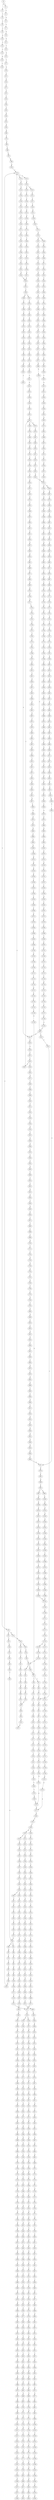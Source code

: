 strict digraph  {
	S0 -> S1 [ label = C ];
	S0 -> S2 [ label = G ];
	S1 -> S3 [ label = T ];
	S2 -> S4 [ label = T ];
	S3 -> S5 [ label = G ];
	S4 -> S6 [ label = C ];
	S5 -> S7 [ label = T ];
	S6 -> S8 [ label = C ];
	S7 -> S9 [ label = A ];
	S8 -> S10 [ label = G ];
	S9 -> S11 [ label = A ];
	S10 -> S12 [ label = T ];
	S11 -> S13 [ label = C ];
	S12 -> S14 [ label = C ];
	S13 -> S15 [ label = A ];
	S14 -> S16 [ label = A ];
	S15 -> S17 [ label = C ];
	S16 -> S18 [ label = C ];
	S17 -> S19 [ label = A ];
	S18 -> S20 [ label = C ];
	S19 -> S21 [ label = C ];
	S20 -> S22 [ label = C ];
	S20 -> S23 [ label = G ];
	S21 -> S24 [ label = G ];
	S22 -> S25 [ label = T ];
	S23 -> S26 [ label = A ];
	S24 -> S27 [ label = C ];
	S25 -> S28 [ label = G ];
	S26 -> S29 [ label = A ];
	S26 -> S30 [ label = G ];
	S27 -> S31 [ label = T ];
	S28 -> S32 [ label = T ];
	S29 -> S33 [ label = T ];
	S30 -> S34 [ label = T ];
	S31 -> S35 [ label = C ];
	S32 -> S36 [ label = C ];
	S33 -> S37 [ label = C ];
	S34 -> S38 [ label = C ];
	S35 -> S39 [ label = C ];
	S36 -> S40 [ label = C ];
	S37 -> S41 [ label = C ];
	S38 -> S42 [ label = C ];
	S39 -> S43 [ label = T ];
	S40 -> S44 [ label = T ];
	S41 -> S45 [ label = T ];
	S42 -> S46 [ label = A ];
	S42 -> S47 [ label = T ];
	S43 -> S48 [ label = A ];
	S44 -> S49 [ label = T ];
	S45 -> S50 [ label = C ];
	S46 -> S51 [ label = G ];
	S47 -> S52 [ label = C ];
	S48 -> S53 [ label = G ];
	S49 -> S54 [ label = G ];
	S50 -> S55 [ label = G ];
	S51 -> S56 [ label = T ];
	S51 -> S57 [ label = C ];
	S52 -> S58 [ label = G ];
	S53 -> S59 [ label = A ];
	S54 -> S60 [ label = A ];
	S54 -> S61 [ label = T ];
	S55 -> S62 [ label = A ];
	S56 -> S63 [ label = A ];
	S57 -> S64 [ label = T ];
	S58 -> S65 [ label = A ];
	S59 -> S66 [ label = A ];
	S60 -> S67 [ label = A ];
	S61 -> S68 [ label = A ];
	S62 -> S69 [ label = A ];
	S63 -> S70 [ label = G ];
	S64 -> S71 [ label = T ];
	S65 -> S72 [ label = A ];
	S66 -> S73 [ label = C ];
	S67 -> S74 [ label = C ];
	S68 -> S75 [ label = G ];
	S69 -> S76 [ label = C ];
	S70 -> S77 [ label = G ];
	S71 -> S78 [ label = C ];
	S72 -> S79 [ label = C ];
	S73 -> S80 [ label = T ];
	S74 -> S81 [ label = T ];
	S75 -> S82 [ label = G ];
	S76 -> S83 [ label = T ];
	S77 -> S84 [ label = G ];
	S78 -> S85 [ label = A ];
	S79 -> S83 [ label = T ];
	S80 -> S86 [ label = T ];
	S81 -> S87 [ label = T ];
	S82 -> S88 [ label = A ];
	S83 -> S89 [ label = T ];
	S84 -> S90 [ label = T ];
	S85 -> S91 [ label = C ];
	S86 -> S92 [ label = C ];
	S87 -> S93 [ label = C ];
	S88 -> S94 [ label = G ];
	S89 -> S95 [ label = C ];
	S90 -> S96 [ label = C ];
	S91 -> S97 [ label = G ];
	S92 -> S98 [ label = A ];
	S93 -> S99 [ label = A ];
	S94 -> S100 [ label = A ];
	S95 -> S101 [ label = A ];
	S96 -> S102 [ label = A ];
	S97 -> S103 [ label = C ];
	S98 -> S104 [ label = A ];
	S99 -> S105 [ label = A ];
	S100 -> S106 [ label = G ];
	S101 -> S107 [ label = A ];
	S102 -> S108 [ label = C ];
	S103 -> S109 [ label = C ];
	S104 -> S110 [ label = C ];
	S105 -> S110 [ label = C ];
	S106 -> S111 [ label = G ];
	S107 -> S110 [ label = C ];
	S108 -> S112 [ label = T ];
	S109 -> S113 [ label = C ];
	S110 -> S114 [ label = C ];
	S110 -> S115 [ label = T ];
	S111 -> S116 [ label = T ];
	S112 -> S117 [ label = C ];
	S113 -> S118 [ label = T ];
	S114 -> S119 [ label = G ];
	S115 -> S120 [ label = G ];
	S116 -> S121 [ label = C ];
	S117 -> S122 [ label = G ];
	S118 -> S123 [ label = T ];
	S119 -> S124 [ label = G ];
	S120 -> S125 [ label = G ];
	S120 -> S126 [ label = C ];
	S121 -> S127 [ label = C ];
	S122 -> S128 [ label = C ];
	S123 -> S129 [ label = C ];
	S124 -> S130 [ label = C ];
	S125 -> S131 [ label = C ];
	S126 -> S132 [ label = C ];
	S127 -> S133 [ label = C ];
	S128 -> S134 [ label = T ];
	S129 -> S135 [ label = A ];
	S130 -> S136 [ label = C ];
	S131 -> S137 [ label = C ];
	S132 -> S138 [ label = C ];
	S133 -> S139 [ label = A ];
	S133 -> S140 [ label = G ];
	S134 -> S141 [ label = T ];
	S135 -> S142 [ label = T ];
	S136 -> S143 [ label = C ];
	S137 -> S144 [ label = C ];
	S138 -> S145 [ label = T ];
	S139 -> S146 [ label = G ];
	S140 -> S147 [ label = G ];
	S141 -> S148 [ label = C ];
	S142 -> S149 [ label = C ];
	S143 -> S150 [ label = A ];
	S144 -> S151 [ label = A ];
	S145 -> S152 [ label = A ];
	S146 -> S153 [ label = A ];
	S147 -> S154 [ label = A ];
	S148 -> S155 [ label = A ];
	S149 -> S156 [ label = C ];
	S150 -> S157 [ label = G ];
	S151 -> S158 [ label = G ];
	S152 -> S159 [ label = G ];
	S153 -> S160 [ label = G ];
	S154 -> S161 [ label = G ];
	S155 -> S162 [ label = T ];
	S156 -> S163 [ label = A ];
	S157 -> S164 [ label = T ];
	S158 -> S165 [ label = G ];
	S159 -> S166 [ label = G ];
	S160 -> S167 [ label = C ];
	S161 -> S168 [ label = G ];
	S162 -> S169 [ label = C ];
	S163 -> S170 [ label = G ];
	S164 -> S171 [ label = T ];
	S165 -> S172 [ label = T ];
	S166 -> S173 [ label = T ];
	S167 -> S174 [ label = C ];
	S168 -> S175 [ label = C ];
	S169 -> S176 [ label = C ];
	S170 -> S177 [ label = A ];
	S171 -> S178 [ label = G ];
	S172 -> S179 [ label = G ];
	S173 -> S180 [ label = G ];
	S174 -> S181 [ label = A ];
	S175 -> S182 [ label = G ];
	S176 -> S183 [ label = A ];
	S177 -> S184 [ label = A ];
	S178 -> S185 [ label = T ];
	S179 -> S186 [ label = C ];
	S179 -> S187 [ label = G ];
	S180 -> S188 [ label = T ];
	S181 -> S189 [ label = C ];
	S182 -> S190 [ label = T ];
	S183 -> S170 [ label = G ];
	S184 -> S191 [ label = C ];
	S185 -> S192 [ label = G ];
	S186 -> S193 [ label = G ];
	S187 -> S194 [ label = G ];
	S188 -> S195 [ label = G ];
	S189 -> S196 [ label = G ];
	S190 -> S197 [ label = G ];
	S191 -> S198 [ label = C ];
	S192 -> S199 [ label = C ];
	S193 -> S200 [ label = C ];
	S194 -> S201 [ label = C ];
	S195 -> S202 [ label = C ];
	S196 -> S203 [ label = G ];
	S197 -> S204 [ label = G ];
	S198 -> S205 [ label = A ];
	S198 -> S206 [ label = G ];
	S199 -> S207 [ label = G ];
	S200 -> S208 [ label = G ];
	S201 -> S209 [ label = T ];
	S202 -> S210 [ label = G ];
	S203 -> S211 [ label = T ];
	S204 -> S212 [ label = T ];
	S205 -> S213 [ label = G ];
	S205 -> S214 [ label = C ];
	S206 -> S215 [ label = G ];
	S207 -> S216 [ label = T ];
	S208 -> S217 [ label = T ];
	S209 -> S218 [ label = T ];
	S210 -> S219 [ label = T ];
	S211 -> S220 [ label = T ];
	S212 -> S221 [ label = A ];
	S213 -> S222 [ label = A ];
	S214 -> S223 [ label = C ];
	S215 -> S224 [ label = A ];
	S216 -> S225 [ label = C ];
	S217 -> S226 [ label = C ];
	S218 -> S227 [ label = C ];
	S219 -> S228 [ label = C ];
	S220 -> S229 [ label = A ];
	S221 -> S230 [ label = T ];
	S222 -> S231 [ label = C ];
	S223 -> S232 [ label = A ];
	S224 -> S233 [ label = C ];
	S225 -> S234 [ label = G ];
	S226 -> S235 [ label = G ];
	S227 -> S236 [ label = G ];
	S228 -> S237 [ label = G ];
	S229 -> S238 [ label = C ];
	S230 -> S239 [ label = G ];
	S231 -> S240 [ label = T ];
	S232 -> S241 [ label = C ];
	S233 -> S242 [ label = G ];
	S234 -> S243 [ label = A ];
	S235 -> S244 [ label = T ];
	S236 -> S245 [ label = A ];
	S237 -> S243 [ label = A ];
	S238 -> S246 [ label = T ];
	S239 -> S247 [ label = A ];
	S240 -> S248 [ label = C ];
	S241 -> S249 [ label = C ];
	S242 -> S250 [ label = C ];
	S243 -> S251 [ label = A ];
	S244 -> S252 [ label = G ];
	S245 -> S253 [ label = A ];
	S246 -> S254 [ label = G ];
	S247 -> S255 [ label = G ];
	S248 -> S256 [ label = C ];
	S249 -> S257 [ label = C ];
	S250 -> S258 [ label = C ];
	S251 -> S259 [ label = C ];
	S252 -> S260 [ label = C ];
	S253 -> S261 [ label = C ];
	S254 -> S262 [ label = C ];
	S255 -> S263 [ label = C ];
	S256 -> S264 [ label = C ];
	S257 -> S265 [ label = C ];
	S258 -> S266 [ label = C ];
	S259 -> S267 [ label = C ];
	S259 -> S268 [ label = A ];
	S260 -> S269 [ label = A ];
	S261 -> S270 [ label = A ];
	S262 -> S271 [ label = A ];
	S263 -> S272 [ label = G ];
	S264 -> S273 [ label = A ];
	S265 -> S274 [ label = T ];
	S266 -> S275 [ label = A ];
	S267 -> S276 [ label = T ];
	S268 -> S277 [ label = C ];
	S269 -> S278 [ label = T ];
	S270 -> S279 [ label = C ];
	S271 -> S280 [ label = G ];
	S272 -> S281 [ label = G ];
	S273 -> S282 [ label = T ];
	S274 -> S283 [ label = T ];
	S275 -> S284 [ label = T ];
	S276 -> S285 [ label = T ];
	S277 -> S286 [ label = C ];
	S278 -> S287 [ label = C ];
	S279 -> S288 [ label = G ];
	S280 -> S289 [ label = A ];
	S281 -> S290 [ label = T ];
	S282 -> S291 [ label = C ];
	S283 -> S292 [ label = C ];
	S284 -> S293 [ label = C ];
	S285 -> S294 [ label = C ];
	S286 -> S295 [ label = C ];
	S287 -> S296 [ label = C ];
	S288 -> S297 [ label = C ];
	S289 -> S298 [ label = C ];
	S290 -> S299 [ label = C ];
	S291 -> S300 [ label = T ];
	S292 -> S301 [ label = C ];
	S292 -> S302 [ label = G ];
	S293 -> S303 [ label = G ];
	S294 -> S304 [ label = G ];
	S295 -> S305 [ label = G ];
	S296 -> S306 [ label = G ];
	S297 -> S307 [ label = G ];
	S298 -> S308 [ label = G ];
	S299 -> S309 [ label = G ];
	S300 -> S310 [ label = G ];
	S301 -> S311 [ label = T ];
	S302 -> S312 [ label = A ];
	S303 -> S313 [ label = T ];
	S304 -> S314 [ label = T ];
	S305 -> S315 [ label = T ];
	S306 -> S316 [ label = C ];
	S307 -> S317 [ label = C ];
	S308 -> S318 [ label = G ];
	S309 -> S319 [ label = C ];
	S310 -> S320 [ label = C ];
	S311 -> S321 [ label = G ];
	S312 -> S322 [ label = T ];
	S313 -> S323 [ label = C ];
	S314 -> S324 [ label = A ];
	S315 -> S325 [ label = A ];
	S316 -> S326 [ label = A ];
	S317 -> S327 [ label = A ];
	S318 -> S328 [ label = A ];
	S319 -> S329 [ label = A ];
	S320 -> S330 [ label = C ];
	S321 -> S331 [ label = T ];
	S322 -> S332 [ label = C ];
	S323 -> S333 [ label = C ];
	S324 -> S334 [ label = C ];
	S325 -> S335 [ label = C ];
	S326 -> S336 [ label = C ];
	S327 -> S337 [ label = C ];
	S328 -> S338 [ label = C ];
	S329 -> S339 [ label = C ];
	S330 -> S340 [ label = A ];
	S331 -> S341 [ label = C ];
	S332 -> S342 [ label = G ];
	S333 -> S343 [ label = T ];
	S334 -> S344 [ label = T ];
	S335 -> S345 [ label = G ];
	S336 -> S346 [ label = G ];
	S337 -> S347 [ label = G ];
	S338 -> S348 [ label = A ];
	S339 -> S349 [ label = G ];
	S340 -> S350 [ label = G ];
	S341 -> S351 [ label = C ];
	S342 -> S352 [ label = T ];
	S343 -> S353 [ label = C ];
	S344 -> S354 [ label = T ];
	S345 -> S355 [ label = T ];
	S346 -> S356 [ label = T ];
	S347 -> S357 [ label = T ];
	S348 -> S358 [ label = C ];
	S349 -> S359 [ label = C ];
	S350 -> S360 [ label = T ];
	S351 -> S361 [ label = T ];
	S352 -> S362 [ label = T ];
	S353 -> S363 [ label = T ];
	S354 -> S364 [ label = C ];
	S355 -> S365 [ label = C ];
	S356 -> S366 [ label = C ];
	S357 -> S367 [ label = C ];
	S358 -> S368 [ label = A ];
	S359 -> S369 [ label = G ];
	S360 -> S370 [ label = C ];
	S361 -> S371 [ label = T ];
	S362 -> S372 [ label = T ];
	S363 -> S373 [ label = T ];
	S364 -> S374 [ label = A ];
	S365 -> S375 [ label = C ];
	S366 -> S376 [ label = G ];
	S367 -> S377 [ label = C ];
	S368 -> S378 [ label = C ];
	S369 -> S379 [ label = C ];
	S370 -> S380 [ label = G ];
	S371 -> S54 [ label = G ];
	S372 -> S381 [ label = G ];
	S373 -> S382 [ label = C ];
	S374 -> S383 [ label = A ];
	S375 -> S384 [ label = A ];
	S376 -> S385 [ label = A ];
	S377 -> S386 [ label = A ];
	S378 -> S387 [ label = C ];
	S379 -> S388 [ label = G ];
	S380 -> S389 [ label = T ];
	S381 -> S390 [ label = T ];
	S382 -> S391 [ label = T ];
	S383 -> S392 [ label = G ];
	S384 -> S393 [ label = G ];
	S385 -> S394 [ label = G ];
	S386 -> S395 [ label = G ];
	S387 -> S396 [ label = T ];
	S388 -> S397 [ label = G ];
	S389 -> S398 [ label = A ];
	S390 -> S399 [ label = A ];
	S391 -> S400 [ label = C ];
	S392 -> S401 [ label = C ];
	S393 -> S402 [ label = C ];
	S394 -> S403 [ label = C ];
	S395 -> S404 [ label = C ];
	S396 -> S405 [ label = C ];
	S397 -> S406 [ label = C ];
	S398 -> S407 [ label = A ];
	S399 -> S408 [ label = G ];
	S400 -> S409 [ label = G ];
	S401 -> S410 [ label = G ];
	S402 -> S411 [ label = G ];
	S403 -> S412 [ label = G ];
	S404 -> S413 [ label = T ];
	S404 -> S411 [ label = G ];
	S405 -> S414 [ label = T ];
	S406 -> S415 [ label = T ];
	S407 -> S416 [ label = G ];
	S408 -> S417 [ label = G ];
	S409 -> S418 [ label = G ];
	S410 -> S419 [ label = A ];
	S411 -> S420 [ label = A ];
	S412 -> S421 [ label = A ];
	S413 -> S422 [ label = T ];
	S414 -> S423 [ label = A ];
	S415 -> S424 [ label = G ];
	S416 -> S425 [ label = A ];
	S417 -> S426 [ label = A ];
	S418 -> S427 [ label = A ];
	S419 -> S428 [ label = G ];
	S420 -> S429 [ label = G ];
	S421 -> S430 [ label = G ];
	S422 -> S78 [ label = C ];
	S423 -> S431 [ label = G ];
	S424 -> S432 [ label = G ];
	S425 -> S433 [ label = C ];
	S426 -> S434 [ label = A ];
	S427 -> S435 [ label = G ];
	S428 -> S436 [ label = T ];
	S429 -> S437 [ label = T ];
	S430 -> S438 [ label = T ];
	S431 -> S439 [ label = A ];
	S432 -> S440 [ label = A ];
	S433 -> S441 [ label = G ];
	S434 -> S442 [ label = A ];
	S435 -> S443 [ label = A ];
	S436 -> S444 [ label = C ];
	S437 -> S445 [ label = C ];
	S438 -> S446 [ label = C ];
	S439 -> S447 [ label = A ];
	S440 -> S448 [ label = A ];
	S441 -> S449 [ label = G ];
	S442 -> S450 [ label = G ];
	S443 -> S451 [ label = G ];
	S444 -> S452 [ label = C ];
	S445 -> S453 [ label = C ];
	S445 -> S454 [ label = T ];
	S446 -> S455 [ label = G ];
	S447 -> S456 [ label = C ];
	S448 -> S457 [ label = T ];
	S449 -> S458 [ label = C ];
	S450 -> S459 [ label = G ];
	S451 -> S460 [ label = G ];
	S452 -> S461 [ label = C ];
	S453 -> S461 [ label = C ];
	S454 -> S462 [ label = C ];
	S455 -> S463 [ label = A ];
	S456 -> S464 [ label = G ];
	S457 -> S465 [ label = G ];
	S458 -> S466 [ label = T ];
	S459 -> S467 [ label = T ];
	S460 -> S468 [ label = T ];
	S461 -> S469 [ label = T ];
	S461 -> S470 [ label = G ];
	S462 -> S471 [ label = G ];
	S463 -> S472 [ label = A ];
	S464 -> S473 [ label = A ];
	S465 -> S474 [ label = G ];
	S466 -> S475 [ label = C ];
	S467 -> S476 [ label = C ];
	S468 -> S477 [ label = C ];
	S469 -> S478 [ label = C ];
	S470 -> S479 [ label = C ];
	S471 -> S480 [ label = T ];
	S472 -> S481 [ label = C ];
	S473 -> S482 [ label = G ];
	S474 -> S483 [ label = G ];
	S475 -> S484 [ label = T ];
	S476 -> S485 [ label = C ];
	S477 -> S127 [ label = C ];
	S478 -> S486 [ label = C ];
	S479 -> S487 [ label = C ];
	S480 -> S488 [ label = C ];
	S481 -> S489 [ label = C ];
	S482 -> S490 [ label = G ];
	S483 -> S491 [ label = G ];
	S484 -> S492 [ label = C ];
	S485 -> S493 [ label = C ];
	S486 -> S494 [ label = G ];
	S487 -> S495 [ label = T ];
	S488 -> S496 [ label = T ];
	S489 -> S497 [ label = T ];
	S490 -> S498 [ label = T ];
	S491 -> S499 [ label = T ];
	S492 -> S500 [ label = G ];
	S493 -> S501 [ label = G ];
	S494 -> S502 [ label = G ];
	S495 -> S503 [ label = G ];
	S496 -> S504 [ label = G ];
	S497 -> S505 [ label = G ];
	S498 -> S506 [ label = G ];
	S499 -> S507 [ label = C ];
	S500 -> S508 [ label = A ];
	S501 -> S509 [ label = A ];
	S502 -> S510 [ label = T ];
	S503 -> S511 [ label = T ];
	S504 -> S512 [ label = T ];
	S505 -> S513 [ label = T ];
	S506 -> S514 [ label = T ];
	S507 -> S515 [ label = C ];
	S508 -> S516 [ label = A ];
	S509 -> S517 [ label = A ];
	S510 -> S518 [ label = C ];
	S511 -> S519 [ label = C ];
	S512 -> S520 [ label = T ];
	S513 -> S521 [ label = C ];
	S514 -> S522 [ label = C ];
	S515 -> S523 [ label = G ];
	S516 -> S524 [ label = G ];
	S517 -> S525 [ label = G ];
	S518 -> S526 [ label = T ];
	S519 -> S527 [ label = G ];
	S520 -> S528 [ label = C ];
	S521 -> S529 [ label = G ];
	S522 -> S530 [ label = C ];
	S523 -> S531 [ label = C ];
	S524 -> S532 [ label = T ];
	S525 -> S533 [ label = T ];
	S526 -> S534 [ label = G ];
	S527 -> S535 [ label = C ];
	S528 -> S536 [ label = C ];
	S529 -> S537 [ label = C ];
	S530 -> S538 [ label = C ];
	S531 -> S539 [ label = C ];
	S532 -> S540 [ label = C ];
	S533 -> S541 [ label = C ];
	S534 -> S542 [ label = G ];
	S535 -> S543 [ label = G ];
	S536 -> S544 [ label = G ];
	S537 -> S545 [ label = G ];
	S538 -> S546 [ label = T ];
	S539 -> S547 [ label = G ];
	S540 -> S548 [ label = G ];
	S541 -> S549 [ label = G ];
	S542 -> S550 [ label = A ];
	S543 -> S551 [ label = C ];
	S544 -> S552 [ label = T ];
	S545 -> S551 [ label = C ];
	S546 -> S553 [ label = G ];
	S547 -> S554 [ label = G ];
	S548 -> S555 [ label = C ];
	S549 -> S556 [ label = A ];
	S550 -> S557 [ label = G ];
	S551 -> S558 [ label = G ];
	S551 -> S559 [ label = A ];
	S552 -> S560 [ label = G ];
	S553 -> S561 [ label = T ];
	S554 -> S562 [ label = A ];
	S555 -> S563 [ label = G ];
	S556 -> S564 [ label = G ];
	S557 -> S565 [ label = G ];
	S558 -> S566 [ label = A ];
	S559 -> S567 [ label = A ];
	S560 -> S568 [ label = G ];
	S561 -> S569 [ label = C ];
	S562 -> S570 [ label = A ];
	S563 -> S571 [ label = G ];
	S564 -> S572 [ label = G ];
	S565 -> S573 [ label = G ];
	S566 -> S574 [ label = G ];
	S567 -> S575 [ label = C ];
	S568 -> S576 [ label = C ];
	S569 -> S577 [ label = C ];
	S570 -> S578 [ label = C ];
	S571 -> S579 [ label = C ];
	S572 -> S580 [ label = T ];
	S573 -> S581 [ label = T ];
	S574 -> S582 [ label = C ];
	S575 -> S583 [ label = C ];
	S576 -> S584 [ label = C ];
	S577 -> S585 [ label = T ];
	S578 -> S586 [ label = T ];
	S579 -> S587 [ label = T ];
	S580 -> S588 [ label = A ];
	S581 -> S589 [ label = G ];
	S582 -> S590 [ label = A ];
	S583 -> S591 [ label = C ];
	S584 -> S592 [ label = C ];
	S585 -> S593 [ label = A ];
	S586 -> S594 [ label = G ];
	S587 -> S595 [ label = A ];
	S588 -> S596 [ label = T ];
	S589 -> S597 [ label = T ];
	S590 -> S598 [ label = G ];
	S591 -> S599 [ label = G ];
	S592 -> S600 [ label = G ];
	S593 -> S601 [ label = C ];
	S594 -> S602 [ label = C ];
	S595 -> S603 [ label = T ];
	S596 -> S604 [ label = A ];
	S597 -> S605 [ label = T ];
	S598 -> S606 [ label = T ];
	S599 -> S607 [ label = T ];
	S600 -> S608 [ label = T ];
	S601 -> S609 [ label = T ];
	S602 -> S610 [ label = A ];
	S603 -> S611 [ label = A ];
	S604 -> S612 [ label = A ];
	S605 -> S613 [ label = C ];
	S606 -> S614 [ label = G ];
	S607 -> S615 [ label = A ];
	S608 -> S616 [ label = C ];
	S609 -> S617 [ label = A ];
	S610 -> S618 [ label = A ];
	S611 -> S619 [ label = G ];
	S612 -> S620 [ label = G ];
	S613 -> S621 [ label = C ];
	S614 -> S622 [ label = C ];
	S615 -> S623 [ label = C ];
	S616 -> S624 [ label = C ];
	S617 -> S625 [ label = C ];
	S618 -> S626 [ label = C ];
	S619 -> S627 [ label = T ];
	S620 -> S628 [ label = T ];
	S621 -> S629 [ label = A ];
	S622 -> S630 [ label = A ];
	S623 -> S631 [ label = A ];
	S624 -> S632 [ label = A ];
	S625 -> S633 [ label = C ];
	S626 -> S634 [ label = C ];
	S627 -> S635 [ label = A ];
	S628 -> S636 [ label = C ];
	S629 -> S637 [ label = G ];
	S630 -> S638 [ label = A ];
	S631 -> S639 [ label = G ];
	S632 -> S640 [ label = G ];
	S633 -> S641 [ label = A ];
	S634 -> S642 [ label = A ];
	S635 -> S643 [ label = G ];
	S636 -> S644 [ label = G ];
	S637 -> S645 [ label = C ];
	S638 -> S646 [ label = C ];
	S639 -> S647 [ label = C ];
	S640 -> S648 [ label = T ];
	S641 -> S649 [ label = G ];
	S642 -> S650 [ label = G ];
	S643 -> S651 [ label = C ];
	S644 -> S652 [ label = T ];
	S645 -> S653 [ label = A ];
	S646 -> S654 [ label = A ];
	S647 -> S655 [ label = A ];
	S648 -> S656 [ label = A ];
	S649 -> S657 [ label = G ];
	S650 -> S658 [ label = A ];
	S651 -> S659 [ label = C ];
	S652 -> S660 [ label = G ];
	S653 -> S661 [ label = G ];
	S654 -> S662 [ label = G ];
	S655 -> S663 [ label = G ];
	S656 -> S664 [ label = G ];
	S657 -> S665 [ label = A ];
	S658 -> S666 [ label = A ];
	S659 -> S667 [ label = G ];
	S660 -> S668 [ label = G ];
	S661 -> S669 [ label = A ];
	S662 -> S670 [ label = C ];
	S663 -> S671 [ label = G ];
	S664 -> S672 [ label = C ];
	S665 -> S673 [ label = G ];
	S666 -> S674 [ label = C ];
	S667 -> S675 [ label = A ];
	S668 -> S676 [ label = T ];
	S669 -> S677 [ label = T ];
	S670 -> S678 [ label = T ];
	S671 -> S679 [ label = T ];
	S672 -> S680 [ label = T ];
	S673 -> S681 [ label = A ];
	S674 -> S682 [ label = A ];
	S675 -> S683 [ label = A ];
	S676 -> S684 [ label = A ];
	S677 -> S685 [ label = A ];
	S678 -> S686 [ label = A ];
	S679 -> S687 [ label = G ];
	S680 -> S688 [ label = C ];
	S681 -> S689 [ label = G ];
	S682 -> S690 [ label = G ];
	S683 -> S691 [ label = A ];
	S684 -> S692 [ label = C ];
	S685 -> S693 [ label = A ];
	S686 -> S694 [ label = C ];
	S687 -> S695 [ label = C ];
	S688 -> S696 [ label = C ];
	S689 -> S697 [ label = T ];
	S690 -> S698 [ label = C ];
	S691 -> S699 [ label = C ];
	S692 -> S700 [ label = C ];
	S693 -> S701 [ label = A ];
	S694 -> S702 [ label = G ];
	S695 -> S703 [ label = A ];
	S696 -> S704 [ label = A ];
	S697 -> S705 [ label = C ];
	S698 -> S706 [ label = C ];
	S699 -> S707 [ label = C ];
	S700 -> S708 [ label = G ];
	S701 -> S709 [ label = A ];
	S702 -> S710 [ label = A ];
	S703 -> S711 [ label = C ];
	S704 -> S712 [ label = C ];
	S705 -> S713 [ label = A ];
	S706 -> S714 [ label = G ];
	S707 -> S715 [ label = C ];
	S708 -> S716 [ label = G ];
	S709 -> S717 [ label = A ];
	S710 -> S718 [ label = G ];
	S711 -> S719 [ label = G ];
	S712 -> S720 [ label = C ];
	S713 -> S721 [ label = G ];
	S714 -> S722 [ label = T ];
	S715 -> S723 [ label = C ];
	S716 -> S724 [ label = T ];
	S717 -> S725 [ label = C ];
	S718 -> S726 [ label = A ];
	S719 -> S727 [ label = C ];
	S720 -> S728 [ label = G ];
	S721 -> S729 [ label = G ];
	S722 -> S730 [ label = C ];
	S723 -> S731 [ label = G ];
	S724 -> S732 [ label = G ];
	S725 -> S733 [ label = T ];
	S726 -> S734 [ label = A ];
	S727 -> S735 [ label = G ];
	S728 -> S736 [ label = G ];
	S729 -> S737 [ label = A ];
	S730 -> S738 [ label = C ];
	S731 -> S739 [ label = A ];
	S732 -> S740 [ label = G ];
	S733 -> S741 [ label = T ];
	S734 -> S742 [ label = C ];
	S735 -> S743 [ label = G ];
	S736 -> S744 [ label = A ];
	S737 -> S745 [ label = C ];
	S738 -> S746 [ label = T ];
	S739 -> S747 [ label = C ];
	S740 -> S748 [ label = T ];
	S741 -> S749 [ label = T ];
	S742 -> S750 [ label = T ];
	S743 -> S751 [ label = T ];
	S744 -> S752 [ label = C ];
	S745 -> S753 [ label = C ];
	S746 -> S754 [ label = C ];
	S747 -> S755 [ label = T ];
	S748 -> S756 [ label = T ];
	S749 -> S757 [ label = G ];
	S750 -> S758 [ label = G ];
	S751 -> S759 [ label = G ];
	S752 -> S760 [ label = G ];
	S753 -> S761 [ label = A ];
	S754 -> S762 [ label = T ];
	S755 -> S763 [ label = A ];
	S756 -> S764 [ label = A ];
	S757 -> S765 [ label = C ];
	S758 -> S766 [ label = G ];
	S759 -> S767 [ label = C ];
	S760 -> S768 [ label = T ];
	S761 -> S769 [ label = G ];
	S762 -> S770 [ label = G ];
	S763 -> S771 [ label = G ];
	S764 -> S772 [ label = G ];
	S765 -> S773 [ label = C ];
	S766 -> S774 [ label = C ];
	S767 -> S775 [ label = C ];
	S768 -> S776 [ label = C ];
	S769 -> S777 [ label = T ];
	S770 -> S778 [ label = T ];
	S771 -> S779 [ label = A ];
	S772 -> S780 [ label = A ];
	S773 -> S781 [ label = G ];
	S774 -> S782 [ label = G ];
	S775 -> S783 [ label = G ];
	S776 -> S784 [ label = G ];
	S777 -> S785 [ label = C ];
	S778 -> S786 [ label = C ];
	S779 -> S787 [ label = A ];
	S780 -> S788 [ label = A ];
	S781 -> S789 [ label = T ];
	S782 -> S790 [ label = C ];
	S783 -> S791 [ label = C ];
	S784 -> S792 [ label = T ];
	S785 -> S793 [ label = T ];
	S786 -> S794 [ label = G ];
	S787 -> S795 [ label = T ];
	S788 -> S796 [ label = G ];
	S789 -> S797 [ label = A ];
	S790 -> S798 [ label = A ];
	S791 -> S799 [ label = A ];
	S792 -> S800 [ label = G ];
	S793 -> S801 [ label = C ];
	S794 -> S802 [ label = T ];
	S795 -> S803 [ label = C ];
	S796 -> S804 [ label = G ];
	S797 -> S805 [ label = G ];
	S798 -> S806 [ label = G ];
	S799 -> S807 [ label = A ];
	S800 -> S808 [ label = A ];
	S801 -> S809 [ label = T ];
	S802 -> S810 [ label = G ];
	S803 -> S811 [ label = G ];
	S804 -> S812 [ label = G ];
	S805 -> S813 [ label = C ];
	S806 -> S814 [ label = C ];
	S807 -> S815 [ label = C ];
	S808 -> S816 [ label = C ];
	S809 -> S817 [ label = G ];
	S810 -> S818 [ label = G ];
	S811 -> S819 [ label = G ];
	S812 -> S820 [ label = G ];
	S813 -> S821 [ label = C ];
	S814 -> S822 [ label = G ];
	S815 -> S823 [ label = C ];
	S816 -> S824 [ label = C ];
	S817 -> S825 [ label = T ];
	S818 -> S826 [ label = T ];
	S819 -> S827 [ label = G ];
	S820 -> S828 [ label = G ];
	S821 -> S829 [ label = G ];
	S822 -> S830 [ label = G ];
	S823 -> S831 [ label = A ];
	S824 -> S832 [ label = G ];
	S825 -> S833 [ label = A ];
	S826 -> S834 [ label = A ];
	S827 -> S835 [ label = T ];
	S828 -> S836 [ label = T ];
	S829 -> S837 [ label = G ];
	S830 -> S838 [ label = G ];
	S831 -> S839 [ label = G ];
	S832 -> S840 [ label = G ];
	S835 -> S841 [ label = A ];
	S836 -> S842 [ label = C ];
	S837 -> S843 [ label = T ];
	S838 -> S844 [ label = T ];
	S839 -> S845 [ label = T ];
	S840 -> S846 [ label = T ];
	S841 -> S847 [ label = T ];
	S842 -> S848 [ label = C ];
	S843 -> S849 [ label = G ];
	S844 -> S850 [ label = G ];
	S845 -> S851 [ label = C ];
	S846 -> S852 [ label = C ];
	S847 -> S853 [ label = C ];
	S848 -> S854 [ label = G ];
	S849 -> S855 [ label = A ];
	S850 -> S856 [ label = C ];
	S851 -> S857 [ label = G ];
	S852 -> S858 [ label = G ];
	S853 -> S859 [ label = C ];
	S854 -> S860 [ label = T ];
	S855 -> S861 [ label = C ];
	S856 -> S862 [ label = C ];
	S857 -> S863 [ label = C ];
	S858 -> S864 [ label = C ];
	S859 -> S865 [ label = C ];
	S860 -> S866 [ label = C ];
	S861 -> S867 [ label = G ];
	S862 -> S868 [ label = G ];
	S863 -> S869 [ label = G ];
	S864 -> S870 [ label = G ];
	S865 -> S871 [ label = G ];
	S866 -> S872 [ label = G ];
	S867 -> S873 [ label = T ];
	S868 -> S874 [ label = C ];
	S869 -> S875 [ label = C ];
	S870 -> S876 [ label = T ];
	S871 -> S877 [ label = A ];
	S872 -> S878 [ label = G ];
	S873 -> S879 [ label = G ];
	S874 -> S880 [ label = C ];
	S875 -> S881 [ label = A ];
	S876 -> S882 [ label = A ];
	S877 -> S883 [ label = A ];
	S878 -> S884 [ label = A ];
	S879 -> S885 [ label = G ];
	S880 -> S886 [ label = G ];
	S881 -> S887 [ label = G ];
	S882 -> S888 [ label = G ];
	S883 -> S889 [ label = A ];
	S884 -> S890 [ label = A ];
	S885 -> S891 [ label = G ];
	S886 -> S892 [ label = G ];
	S887 -> S893 [ label = C ];
	S888 -> S894 [ label = C ];
	S889 -> S895 [ label = G ];
	S890 -> S896 [ label = C ];
	S891 -> S897 [ label = T ];
	S892 -> S898 [ label = T ];
	S893 -> S899 [ label = C ];
	S894 -> S900 [ label = C ];
	S895 -> S901 [ label = T ];
	S896 -> S902 [ label = T ];
	S897 -> S903 [ label = A ];
	S898 -> S904 [ label = G ];
	S899 -> S905 [ label = G ];
	S900 -> S906 [ label = G ];
	S901 -> S907 [ label = G ];
	S902 -> S908 [ label = A ];
	S903 -> S909 [ label = C ];
	S904 -> S910 [ label = G ];
	S905 -> S911 [ label = G ];
	S906 -> S912 [ label = C ];
	S907 -> S913 [ label = T ];
	S908 -> S914 [ label = C ];
	S909 -> S915 [ label = T ];
	S910 -> S916 [ label = T ];
	S911 -> S917 [ label = T ];
	S912 -> S918 [ label = T ];
	S913 -> S919 [ label = C ];
	S914 -> S920 [ label = A ];
	S915 -> S921 [ label = A ];
	S916 -> S922 [ label = G ];
	S917 -> S923 [ label = G ];
	S918 -> S924 [ label = G ];
	S919 -> S925 [ label = G ];
	S920 -> S926 [ label = A ];
	S921 -> S927 [ label = T ];
	S922 -> S928 [ label = G ];
	S923 -> S929 [ label = G ];
	S924 -> S930 [ label = G ];
	S925 -> S931 [ label = T ];
	S926 -> S932 [ label = C ];
	S927 -> S933 [ label = T ];
	S928 -> S934 [ label = A ];
	S929 -> S935 [ label = A ];
	S930 -> S936 [ label = A ];
	S931 -> S937 [ label = C ];
	S932 -> S938 [ label = G ];
	S933 -> S939 [ label = G ];
	S934 -> S940 [ label = A ];
	S935 -> S941 [ label = A ];
	S936 -> S942 [ label = A ];
	S937 -> S943 [ label = G ];
	S938 -> S944 [ label = A ];
	S939 -> S945 [ label = G ];
	S940 -> S946 [ label = C ];
	S941 -> S947 [ label = G ];
	S942 -> S948 [ label = G ];
	S943 -> S949 [ label = G ];
	S944 -> S950 [ label = A ];
	S945 -> S951 [ label = A ];
	S946 -> S952 [ label = C ];
	S947 -> S953 [ label = A ];
	S948 -> S954 [ label = A ];
	S949 -> S955 [ label = A ];
	S950 -> S956 [ label = A ];
	S951 -> S957 [ label = A ];
	S952 -> S958 [ label = T ];
	S953 -> S959 [ label = A ];
	S954 -> S960 [ label = A ];
	S955 -> S961 [ label = A ];
	S956 -> S962 [ label = A ];
	S957 -> S963 [ label = C ];
	S958 -> S964 [ label = C ];
	S959 -> S965 [ label = C ];
	S960 -> S966 [ label = C ];
	S961 -> S967 [ label = C ];
	S962 -> S968 [ label = C ];
	S963 -> S969 [ label = G ];
	S964 -> S970 [ label = G ];
	S965 -> S971 [ label = G ];
	S966 -> S971 [ label = G ];
	S967 -> S972 [ label = A ];
	S968 -> S973 [ label = A ];
	S969 -> S974 [ label = G ];
	S970 -> S975 [ label = G ];
	S971 -> S976 [ label = G ];
	S972 -> S977 [ label = G ];
	S973 -> S978 [ label = G ];
	S974 -> S979 [ label = T ];
	S975 -> S980 [ label = C ];
	S976 -> S981 [ label = C ];
	S977 -> S982 [ label = G ];
	S978 -> S983 [ label = A ];
	S979 -> S984 [ label = A ];
	S980 -> S985 [ label = A ];
	S981 -> S986 [ label = A ];
	S982 -> S987 [ label = A ];
	S983 -> S988 [ label = A ];
	S984 -> S989 [ label = C ];
	S985 -> S990 [ label = C ];
	S986 -> S991 [ label = C ];
	S987 -> S992 [ label = A ];
	S988 -> S993 [ label = G ];
	S989 -> S994 [ label = G ];
	S990 -> S995 [ label = G ];
	S991 -> S996 [ label = C ];
	S991 -> S997 [ label = T ];
	S992 -> S998 [ label = T ];
	S993 -> S999 [ label = G ];
	S994 -> S1000 [ label = A ];
	S995 -> S1001 [ label = C ];
	S996 -> S1002 [ label = G ];
	S997 -> S1003 [ label = G ];
	S998 -> S1004 [ label = A ];
	S999 -> S1005 [ label = G ];
	S1000 -> S1006 [ label = A ];
	S1001 -> S1007 [ label = G ];
	S1002 -> S1008 [ label = G ];
	S1003 -> S1009 [ label = G ];
	S1004 -> S1010 [ label = G ];
	S1005 -> S1011 [ label = G ];
	S1006 -> S1012 [ label = G ];
	S1007 -> S1013 [ label = C ];
	S1008 -> S1014 [ label = G ];
	S1009 -> S1015 [ label = G ];
	S1010 -> S1016 [ label = T ];
	S1011 -> S1017 [ label = T ];
	S1012 -> S1018 [ label = A ];
	S1013 -> S1019 [ label = G ];
	S1014 -> S1020 [ label = A ];
	S1015 -> S1021 [ label = A ];
	S1016 -> S1022 [ label = C ];
	S1017 -> S1023 [ label = C ];
	S1018 -> S1024 [ label = A ];
	S1019 -> S1025 [ label = C ];
	S1020 -> S1026 [ label = A ];
	S1021 -> S1027 [ label = A ];
	S1022 -> S1028 [ label = T ];
	S1023 -> S1029 [ label = T ];
	S1024 -> S1030 [ label = G ];
	S1025 -> S1031 [ label = G ];
	S1026 -> S1032 [ label = T ];
	S1027 -> S1033 [ label = C ];
	S1028 -> S1034 [ label = C ];
	S1029 -> S1035 [ label = C ];
	S1030 -> S1036 [ label = T ];
	S1031 -> S1037 [ label = T ];
	S1032 -> S1038 [ label = T ];
	S1033 -> S1039 [ label = T ];
	S1034 -> S1040 [ label = T ];
	S1035 -> S1041 [ label = T ];
	S1036 -> S1042 [ label = G ];
	S1037 -> S1043 [ label = C ];
	S1038 -> S1044 [ label = G ];
	S1039 -> S1045 [ label = G ];
	S1040 -> S1046 [ label = C ];
	S1041 -> S1047 [ label = C ];
	S1042 -> S1048 [ label = T ];
	S1043 -> S1049 [ label = G ];
	S1044 -> S1050 [ label = A ];
	S1045 -> S1051 [ label = G ];
	S1046 -> S1052 [ label = T ];
	S1047 -> S1053 [ label = G ];
	S1048 -> S1054 [ label = C ];
	S1049 -> S1055 [ label = A ];
	S1050 -> S1056 [ label = A ];
	S1051 -> S1057 [ label = A ];
	S1052 -> S1058 [ label = G ];
	S1053 -> S1059 [ label = T ];
	S1054 -> S1060 [ label = C ];
	S1055 -> S1061 [ label = C ];
	S1056 -> S1062 [ label = C ];
	S1057 -> S1063 [ label = C ];
	S1058 -> S1064 [ label = A ];
	S1059 -> S1065 [ label = G ];
	S1060 -> S1066 [ label = T ];
	S1061 -> S1067 [ label = G ];
	S1062 -> S1068 [ label = C ];
	S1063 -> S1069 [ label = C ];
	S1064 -> S1070 [ label = G ];
	S1065 -> S1071 [ label = G ];
	S1066 -> S1072 [ label = G ];
	S1067 -> S1073 [ label = C ];
	S1068 -> S1074 [ label = C ];
	S1069 -> S1075 [ label = C ];
	S1070 -> S1076 [ label = T ];
	S1071 -> S1077 [ label = T ];
	S1072 -> S1078 [ label = G ];
	S1073 -> S1079 [ label = G ];
	S1074 -> S1080 [ label = G ];
	S1075 -> S1081 [ label = G ];
	S1076 -> S1082 [ label = A ];
	S1077 -> S1083 [ label = A ];
	S1078 -> S1084 [ label = C ];
	S1079 -> S1085 [ label = C ];
	S1080 -> S1086 [ label = T ];
	S1081 -> S1087 [ label = T ];
	S1084 -> S1088 [ label = C ];
	S1085 -> S1089 [ label = C ];
	S1086 -> S1090 [ label = C ];
	S1087 -> S1091 [ label = C ];
	S1088 -> S1092 [ label = T ];
	S1089 -> S1093 [ label = T ];
	S1090 -> S1094 [ label = T ];
	S1091 -> S1095 [ label = T ];
	S1092 -> S1096 [ label = G ];
	S1093 -> S1097 [ label = C ];
	S1094 -> S1098 [ label = C ];
	S1095 -> S1099 [ label = C ];
	S1096 -> S1100 [ label = G ];
	S1097 -> S1101 [ label = G ];
	S1098 -> S1102 [ label = G ];
	S1099 -> S1102 [ label = G ];
	S1100 -> S1103 [ label = G ];
	S1101 -> S1104 [ label = G ];
	S1102 -> S1105 [ label = G ];
	S1103 -> S1106 [ label = T ];
	S1104 -> S1107 [ label = G ];
	S1105 -> S1108 [ label = C ];
	S1106 -> S1109 [ label = C ];
	S1107 -> S1110 [ label = C ];
	S1108 -> S1111 [ label = A ];
	S1109 -> S1112 [ label = C ];
	S1110 -> S1113 [ label = T ];
	S1111 -> S1114 [ label = C ];
	S1112 -> S1115 [ label = C ];
	S1113 -> S1116 [ label = C ];
	S1114 -> S1117 [ label = C ];
	S1115 -> S1118 [ label = G ];
	S1116 -> S1119 [ label = A ];
	S1117 -> S1120 [ label = G ];
	S1118 -> S1121 [ label = A ];
	S1119 -> S1122 [ label = C ];
	S1120 -> S1123 [ label = A ];
	S1121 -> S1124 [ label = G ];
	S1122 -> S1125 [ label = G ];
	S1123 -> S1126 [ label = G ];
	S1123 -> S1127 [ label = A ];
	S1124 -> S1128 [ label = T ];
	S1125 -> S1129 [ label = T ];
	S1126 -> S1130 [ label = T ];
	S1127 -> S1131 [ label = T ];
	S1128 -> S1132 [ label = C ];
	S1129 -> S1133 [ label = C ];
	S1130 -> S1134 [ label = C ];
	S1131 -> S1135 [ label = G ];
	S1132 -> S1136 [ label = C ];
	S1133 -> S1137 [ label = C ];
	S1134 -> S42 [ label = C ];
	S1135 -> S1138 [ label = T ];
	S1136 -> S1139 [ label = A ];
	S1137 -> S1140 [ label = A ];
	S1138 -> S1141 [ label = A ];
	S1139 -> S51 [ label = G ];
	S1140 -> S1142 [ label = G ];
	S1141 -> S1143 [ label = G ];
	S1142 -> S404 [ label = C ];
	S1143 -> S1144 [ label = T ];
	S1144 -> S1145 [ label = T ];
	S1145 -> S1146 [ label = T ];
	S1146 -> S1147 [ label = C ];
	S1147 -> S1148 [ label = A ];
	S1148 -> S1149 [ label = C ];
	S1149 -> S1150 [ label = T ];
	S1150 -> S1151 [ label = C ];
	S1151 -> S1152 [ label = C ];
	S1152 -> S1153 [ label = T ];
	S1153 -> S1154 [ label = T ];
	S1154 -> S1155 [ label = T ];
	S1155 -> S1156 [ label = C ];
	S1156 -> S1157 [ label = A ];
	S1157 -> S1158 [ label = T ];
	S1158 -> S1159 [ label = C ];
	S1159 -> S1160 [ label = C ];
	S1160 -> S1161 [ label = A ];
	S1161 -> S1162 [ label = G ];
	S1162 -> S177 [ label = A ];
}
